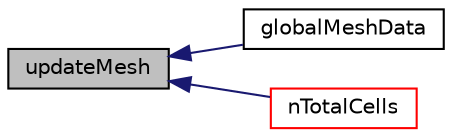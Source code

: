 digraph "updateMesh"
{
  bgcolor="transparent";
  edge [fontname="Helvetica",fontsize="10",labelfontname="Helvetica",labelfontsize="10"];
  node [fontname="Helvetica",fontsize="10",shape=record];
  rankdir="LR";
  Node4078 [label="updateMesh",height=0.2,width=0.4,color="black", fillcolor="grey75", style="filled", fontcolor="black"];
  Node4078 -> Node4079 [dir="back",color="midnightblue",fontsize="10",style="solid",fontname="Helvetica"];
  Node4079 [label="globalMeshData",height=0.2,width=0.4,color="black",URL="$a28485.html#a21b0848f78fd1c00ed1776524e35ba68",tooltip="Construct from mesh, derive rest (does parallel communication!) "];
  Node4078 -> Node4080 [dir="back",color="midnightblue",fontsize="10",style="solid",fontname="Helvetica"];
  Node4080 [label="nTotalCells",height=0.2,width=0.4,color="red",URL="$a28485.html#af5f312e4d0bc5cbcc088e7c247d3a97a",tooltip="Return total number of cells in decomposed mesh. "];
}
